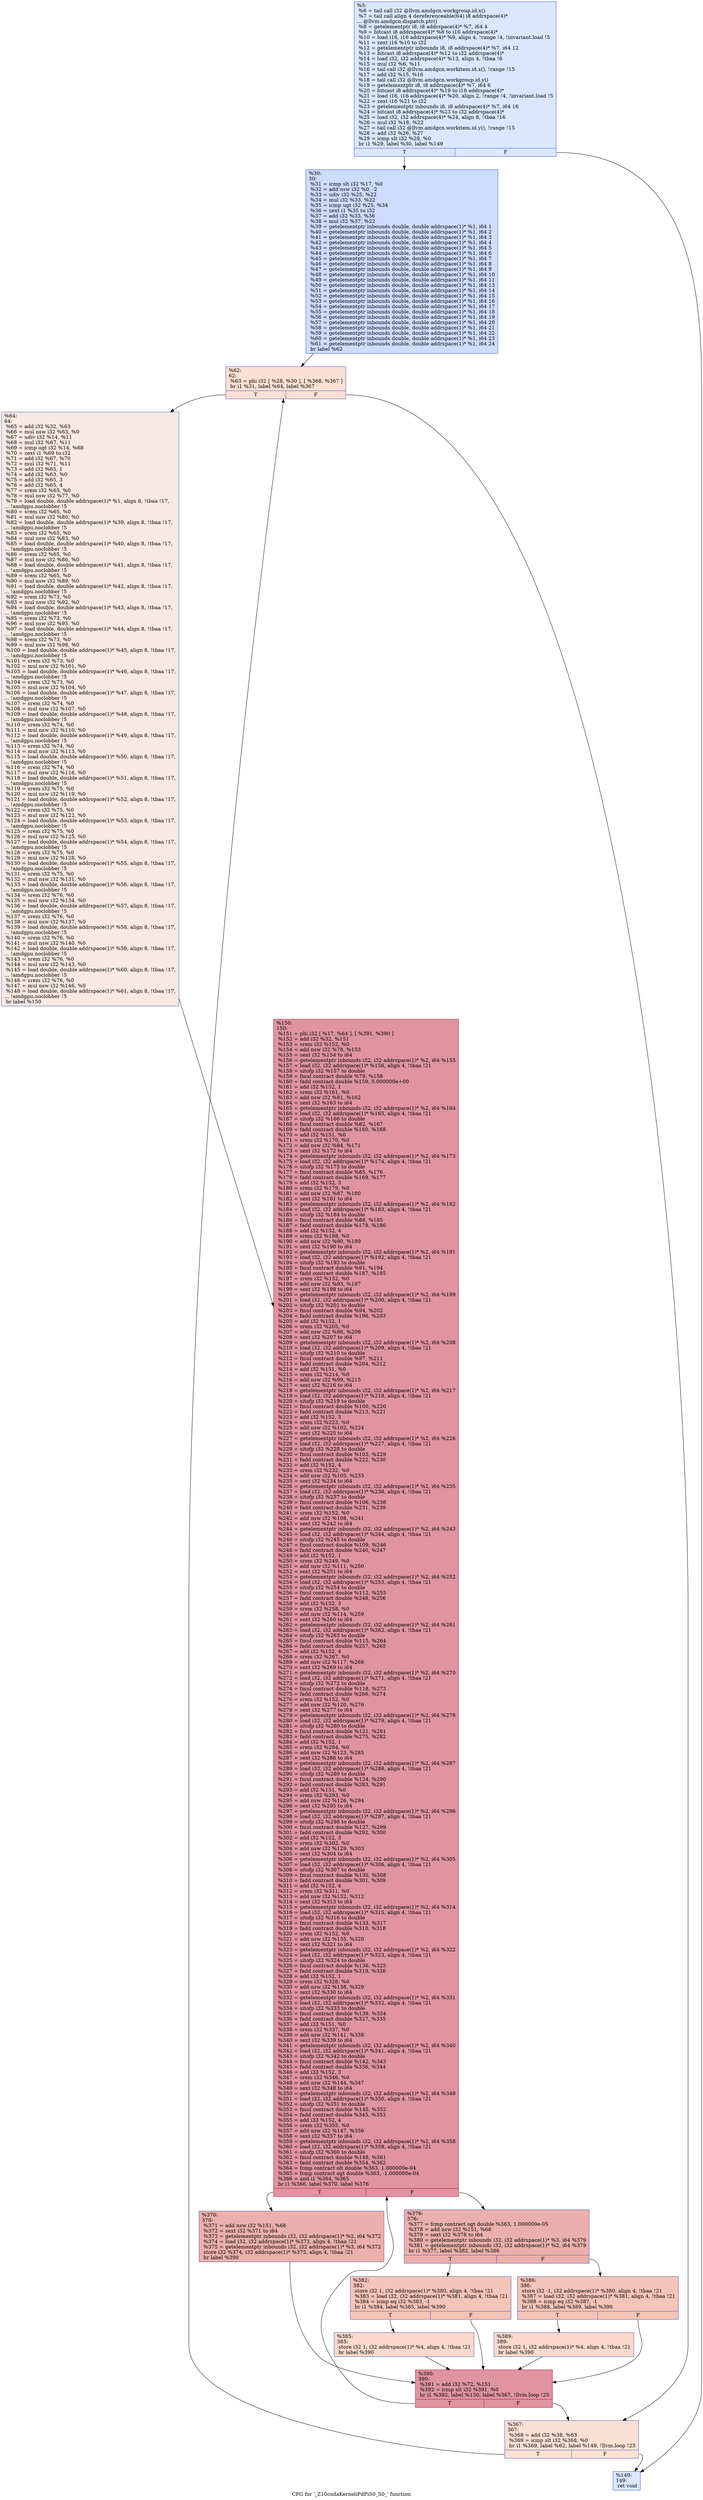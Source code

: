 digraph "CFG for '_Z10cudaKerneliPdPiS0_S0_' function" {
	label="CFG for '_Z10cudaKerneliPdPiS0_S0_' function";

	Node0x4dcf4b0 [shape=record,color="#3d50c3ff", style=filled, fillcolor="#abc8fd70",label="{%5:\l  %6 = tail call i32 @llvm.amdgcn.workgroup.id.x()\l  %7 = tail call align 4 dereferenceable(64) i8 addrspace(4)*\l... @llvm.amdgcn.dispatch.ptr()\l  %8 = getelementptr i8, i8 addrspace(4)* %7, i64 4\l  %9 = bitcast i8 addrspace(4)* %8 to i16 addrspace(4)*\l  %10 = load i16, i16 addrspace(4)* %9, align 4, !range !4, !invariant.load !5\l  %11 = zext i16 %10 to i32\l  %12 = getelementptr inbounds i8, i8 addrspace(4)* %7, i64 12\l  %13 = bitcast i8 addrspace(4)* %12 to i32 addrspace(4)*\l  %14 = load i32, i32 addrspace(4)* %13, align 4, !tbaa !6\l  %15 = mul i32 %6, %11\l  %16 = tail call i32 @llvm.amdgcn.workitem.id.x(), !range !15\l  %17 = add i32 %15, %16\l  %18 = tail call i32 @llvm.amdgcn.workgroup.id.y()\l  %19 = getelementptr i8, i8 addrspace(4)* %7, i64 6\l  %20 = bitcast i8 addrspace(4)* %19 to i16 addrspace(4)*\l  %21 = load i16, i16 addrspace(4)* %20, align 2, !range !4, !invariant.load !5\l  %22 = zext i16 %21 to i32\l  %23 = getelementptr inbounds i8, i8 addrspace(4)* %7, i64 16\l  %24 = bitcast i8 addrspace(4)* %23 to i32 addrspace(4)*\l  %25 = load i32, i32 addrspace(4)* %24, align 8, !tbaa !16\l  %26 = mul i32 %18, %22\l  %27 = tail call i32 @llvm.amdgcn.workitem.id.y(), !range !15\l  %28 = add i32 %26, %27\l  %29 = icmp slt i32 %28, %0\l  br i1 %29, label %30, label %149\l|{<s0>T|<s1>F}}"];
	Node0x4dcf4b0:s0 -> Node0x4dd3370;
	Node0x4dcf4b0:s1 -> Node0x4dd3400;
	Node0x4dd3370 [shape=record,color="#3d50c3ff", style=filled, fillcolor="#8fb1fe70",label="{%30:\l30:                                               \l  %31 = icmp slt i32 %17, %0\l  %32 = add nsw i32 %0, -2\l  %33 = udiv i32 %25, %22\l  %34 = mul i32 %33, %22\l  %35 = icmp ugt i32 %25, %34\l  %36 = zext i1 %35 to i32\l  %37 = add i32 %33, %36\l  %38 = mul i32 %37, %22\l  %39 = getelementptr inbounds double, double addrspace(1)* %1, i64 1\l  %40 = getelementptr inbounds double, double addrspace(1)* %1, i64 2\l  %41 = getelementptr inbounds double, double addrspace(1)* %1, i64 3\l  %42 = getelementptr inbounds double, double addrspace(1)* %1, i64 4\l  %43 = getelementptr inbounds double, double addrspace(1)* %1, i64 5\l  %44 = getelementptr inbounds double, double addrspace(1)* %1, i64 6\l  %45 = getelementptr inbounds double, double addrspace(1)* %1, i64 7\l  %46 = getelementptr inbounds double, double addrspace(1)* %1, i64 8\l  %47 = getelementptr inbounds double, double addrspace(1)* %1, i64 9\l  %48 = getelementptr inbounds double, double addrspace(1)* %1, i64 10\l  %49 = getelementptr inbounds double, double addrspace(1)* %1, i64 11\l  %50 = getelementptr inbounds double, double addrspace(1)* %1, i64 13\l  %51 = getelementptr inbounds double, double addrspace(1)* %1, i64 14\l  %52 = getelementptr inbounds double, double addrspace(1)* %1, i64 15\l  %53 = getelementptr inbounds double, double addrspace(1)* %1, i64 16\l  %54 = getelementptr inbounds double, double addrspace(1)* %1, i64 17\l  %55 = getelementptr inbounds double, double addrspace(1)* %1, i64 18\l  %56 = getelementptr inbounds double, double addrspace(1)* %1, i64 19\l  %57 = getelementptr inbounds double, double addrspace(1)* %1, i64 20\l  %58 = getelementptr inbounds double, double addrspace(1)* %1, i64 21\l  %59 = getelementptr inbounds double, double addrspace(1)* %1, i64 22\l  %60 = getelementptr inbounds double, double addrspace(1)* %1, i64 23\l  %61 = getelementptr inbounds double, double addrspace(1)* %1, i64 24\l  br label %62\l}"];
	Node0x4dd3370 -> Node0x4dd4d00;
	Node0x4dd4d00 [shape=record,color="#3d50c3ff", style=filled, fillcolor="#f7b99e70",label="{%62:\l62:                                               \l  %63 = phi i32 [ %28, %30 ], [ %368, %367 ]\l  br i1 %31, label %64, label %367\l|{<s0>T|<s1>F}}"];
	Node0x4dd4d00:s0 -> Node0x4dd4f30;
	Node0x4dd4d00:s1 -> Node0x4dd4df0;
	Node0x4dd4f30 [shape=record,color="#3d50c3ff", style=filled, fillcolor="#efcebd70",label="{%64:\l64:                                               \l  %65 = add i32 %32, %63\l  %66 = mul nsw i32 %63, %0\l  %67 = udiv i32 %14, %11\l  %68 = mul i32 %67, %11\l  %69 = icmp ugt i32 %14, %68\l  %70 = zext i1 %69 to i32\l  %71 = add i32 %67, %70\l  %72 = mul i32 %71, %11\l  %73 = add i32 %65, 1\l  %74 = add i32 %63, %0\l  %75 = add i32 %65, 3\l  %76 = add i32 %65, 4\l  %77 = srem i32 %65, %0\l  %78 = mul nsw i32 %77, %0\l  %79 = load double, double addrspace(1)* %1, align 8, !tbaa !17,\l... !amdgpu.noclobber !5\l  %80 = srem i32 %65, %0\l  %81 = mul nsw i32 %80, %0\l  %82 = load double, double addrspace(1)* %39, align 8, !tbaa !17,\l... !amdgpu.noclobber !5\l  %83 = srem i32 %65, %0\l  %84 = mul nsw i32 %83, %0\l  %85 = load double, double addrspace(1)* %40, align 8, !tbaa !17,\l... !amdgpu.noclobber !5\l  %86 = srem i32 %65, %0\l  %87 = mul nsw i32 %86, %0\l  %88 = load double, double addrspace(1)* %41, align 8, !tbaa !17,\l... !amdgpu.noclobber !5\l  %89 = srem i32 %65, %0\l  %90 = mul nsw i32 %89, %0\l  %91 = load double, double addrspace(1)* %42, align 8, !tbaa !17,\l... !amdgpu.noclobber !5\l  %92 = srem i32 %73, %0\l  %93 = mul nsw i32 %92, %0\l  %94 = load double, double addrspace(1)* %43, align 8, !tbaa !17,\l... !amdgpu.noclobber !5\l  %95 = srem i32 %73, %0\l  %96 = mul nsw i32 %95, %0\l  %97 = load double, double addrspace(1)* %44, align 8, !tbaa !17,\l... !amdgpu.noclobber !5\l  %98 = srem i32 %73, %0\l  %99 = mul nsw i32 %98, %0\l  %100 = load double, double addrspace(1)* %45, align 8, !tbaa !17,\l... !amdgpu.noclobber !5\l  %101 = srem i32 %73, %0\l  %102 = mul nsw i32 %101, %0\l  %103 = load double, double addrspace(1)* %46, align 8, !tbaa !17,\l... !amdgpu.noclobber !5\l  %104 = srem i32 %73, %0\l  %105 = mul nsw i32 %104, %0\l  %106 = load double, double addrspace(1)* %47, align 8, !tbaa !17,\l... !amdgpu.noclobber !5\l  %107 = srem i32 %74, %0\l  %108 = mul nsw i32 %107, %0\l  %109 = load double, double addrspace(1)* %48, align 8, !tbaa !17,\l... !amdgpu.noclobber !5\l  %110 = srem i32 %74, %0\l  %111 = mul nsw i32 %110, %0\l  %112 = load double, double addrspace(1)* %49, align 8, !tbaa !17,\l... !amdgpu.noclobber !5\l  %113 = srem i32 %74, %0\l  %114 = mul nsw i32 %113, %0\l  %115 = load double, double addrspace(1)* %50, align 8, !tbaa !17,\l... !amdgpu.noclobber !5\l  %116 = srem i32 %74, %0\l  %117 = mul nsw i32 %116, %0\l  %118 = load double, double addrspace(1)* %51, align 8, !tbaa !17,\l... !amdgpu.noclobber !5\l  %119 = srem i32 %75, %0\l  %120 = mul nsw i32 %119, %0\l  %121 = load double, double addrspace(1)* %52, align 8, !tbaa !17,\l... !amdgpu.noclobber !5\l  %122 = srem i32 %75, %0\l  %123 = mul nsw i32 %122, %0\l  %124 = load double, double addrspace(1)* %53, align 8, !tbaa !17,\l... !amdgpu.noclobber !5\l  %125 = srem i32 %75, %0\l  %126 = mul nsw i32 %125, %0\l  %127 = load double, double addrspace(1)* %54, align 8, !tbaa !17,\l... !amdgpu.noclobber !5\l  %128 = srem i32 %75, %0\l  %129 = mul nsw i32 %128, %0\l  %130 = load double, double addrspace(1)* %55, align 8, !tbaa !17,\l... !amdgpu.noclobber !5\l  %131 = srem i32 %75, %0\l  %132 = mul nsw i32 %131, %0\l  %133 = load double, double addrspace(1)* %56, align 8, !tbaa !17,\l... !amdgpu.noclobber !5\l  %134 = srem i32 %76, %0\l  %135 = mul nsw i32 %134, %0\l  %136 = load double, double addrspace(1)* %57, align 8, !tbaa !17,\l... !amdgpu.noclobber !5\l  %137 = srem i32 %76, %0\l  %138 = mul nsw i32 %137, %0\l  %139 = load double, double addrspace(1)* %58, align 8, !tbaa !17,\l... !amdgpu.noclobber !5\l  %140 = srem i32 %76, %0\l  %141 = mul nsw i32 %140, %0\l  %142 = load double, double addrspace(1)* %59, align 8, !tbaa !17,\l... !amdgpu.noclobber !5\l  %143 = srem i32 %76, %0\l  %144 = mul nsw i32 %143, %0\l  %145 = load double, double addrspace(1)* %60, align 8, !tbaa !17,\l... !amdgpu.noclobber !5\l  %146 = srem i32 %76, %0\l  %147 = mul nsw i32 %146, %0\l  %148 = load double, double addrspace(1)* %61, align 8, !tbaa !17,\l... !amdgpu.noclobber !5\l  br label %150\l}"];
	Node0x4dd4f30 -> Node0x4dd90b0;
	Node0x4dd3400 [shape=record,color="#3d50c3ff", style=filled, fillcolor="#abc8fd70",label="{%149:\l149:                                              \l  ret void\l}"];
	Node0x4dd90b0 [shape=record,color="#b70d28ff", style=filled, fillcolor="#b70d2870",label="{%150:\l150:                                              \l  %151 = phi i32 [ %17, %64 ], [ %391, %390 ]\l  %152 = add i32 %32, %151\l  %153 = srem i32 %152, %0\l  %154 = add nsw i32 %78, %153\l  %155 = sext i32 %154 to i64\l  %156 = getelementptr inbounds i32, i32 addrspace(1)* %2, i64 %155\l  %157 = load i32, i32 addrspace(1)* %156, align 4, !tbaa !21\l  %158 = sitofp i32 %157 to double\l  %159 = fmul contract double %79, %158\l  %160 = fadd contract double %159, 0.000000e+00\l  %161 = add i32 %152, 1\l  %162 = srem i32 %161, %0\l  %163 = add nsw i32 %81, %162\l  %164 = sext i32 %163 to i64\l  %165 = getelementptr inbounds i32, i32 addrspace(1)* %2, i64 %164\l  %166 = load i32, i32 addrspace(1)* %165, align 4, !tbaa !21\l  %167 = sitofp i32 %166 to double\l  %168 = fmul contract double %82, %167\l  %169 = fadd contract double %160, %168\l  %170 = add i32 %151, %0\l  %171 = srem i32 %170, %0\l  %172 = add nsw i32 %84, %171\l  %173 = sext i32 %172 to i64\l  %174 = getelementptr inbounds i32, i32 addrspace(1)* %2, i64 %173\l  %175 = load i32, i32 addrspace(1)* %174, align 4, !tbaa !21\l  %176 = sitofp i32 %175 to double\l  %177 = fmul contract double %85, %176\l  %178 = fadd contract double %169, %177\l  %179 = add i32 %152, 3\l  %180 = srem i32 %179, %0\l  %181 = add nsw i32 %87, %180\l  %182 = sext i32 %181 to i64\l  %183 = getelementptr inbounds i32, i32 addrspace(1)* %2, i64 %182\l  %184 = load i32, i32 addrspace(1)* %183, align 4, !tbaa !21\l  %185 = sitofp i32 %184 to double\l  %186 = fmul contract double %88, %185\l  %187 = fadd contract double %178, %186\l  %188 = add i32 %152, 4\l  %189 = srem i32 %188, %0\l  %190 = add nsw i32 %90, %189\l  %191 = sext i32 %190 to i64\l  %192 = getelementptr inbounds i32, i32 addrspace(1)* %2, i64 %191\l  %193 = load i32, i32 addrspace(1)* %192, align 4, !tbaa !21\l  %194 = sitofp i32 %193 to double\l  %195 = fmul contract double %91, %194\l  %196 = fadd contract double %187, %195\l  %197 = srem i32 %152, %0\l  %198 = add nsw i32 %93, %197\l  %199 = sext i32 %198 to i64\l  %200 = getelementptr inbounds i32, i32 addrspace(1)* %2, i64 %199\l  %201 = load i32, i32 addrspace(1)* %200, align 4, !tbaa !21\l  %202 = sitofp i32 %201 to double\l  %203 = fmul contract double %94, %202\l  %204 = fadd contract double %196, %203\l  %205 = add i32 %152, 1\l  %206 = srem i32 %205, %0\l  %207 = add nsw i32 %96, %206\l  %208 = sext i32 %207 to i64\l  %209 = getelementptr inbounds i32, i32 addrspace(1)* %2, i64 %208\l  %210 = load i32, i32 addrspace(1)* %209, align 4, !tbaa !21\l  %211 = sitofp i32 %210 to double\l  %212 = fmul contract double %97, %211\l  %213 = fadd contract double %204, %212\l  %214 = add i32 %151, %0\l  %215 = srem i32 %214, %0\l  %216 = add nsw i32 %99, %215\l  %217 = sext i32 %216 to i64\l  %218 = getelementptr inbounds i32, i32 addrspace(1)* %2, i64 %217\l  %219 = load i32, i32 addrspace(1)* %218, align 4, !tbaa !21\l  %220 = sitofp i32 %219 to double\l  %221 = fmul contract double %100, %220\l  %222 = fadd contract double %213, %221\l  %223 = add i32 %152, 3\l  %224 = srem i32 %223, %0\l  %225 = add nsw i32 %102, %224\l  %226 = sext i32 %225 to i64\l  %227 = getelementptr inbounds i32, i32 addrspace(1)* %2, i64 %226\l  %228 = load i32, i32 addrspace(1)* %227, align 4, !tbaa !21\l  %229 = sitofp i32 %228 to double\l  %230 = fmul contract double %103, %229\l  %231 = fadd contract double %222, %230\l  %232 = add i32 %152, 4\l  %233 = srem i32 %232, %0\l  %234 = add nsw i32 %105, %233\l  %235 = sext i32 %234 to i64\l  %236 = getelementptr inbounds i32, i32 addrspace(1)* %2, i64 %235\l  %237 = load i32, i32 addrspace(1)* %236, align 4, !tbaa !21\l  %238 = sitofp i32 %237 to double\l  %239 = fmul contract double %106, %238\l  %240 = fadd contract double %231, %239\l  %241 = srem i32 %152, %0\l  %242 = add nsw i32 %108, %241\l  %243 = sext i32 %242 to i64\l  %244 = getelementptr inbounds i32, i32 addrspace(1)* %2, i64 %243\l  %245 = load i32, i32 addrspace(1)* %244, align 4, !tbaa !21\l  %246 = sitofp i32 %245 to double\l  %247 = fmul contract double %109, %246\l  %248 = fadd contract double %240, %247\l  %249 = add i32 %152, 1\l  %250 = srem i32 %249, %0\l  %251 = add nsw i32 %111, %250\l  %252 = sext i32 %251 to i64\l  %253 = getelementptr inbounds i32, i32 addrspace(1)* %2, i64 %252\l  %254 = load i32, i32 addrspace(1)* %253, align 4, !tbaa !21\l  %255 = sitofp i32 %254 to double\l  %256 = fmul contract double %112, %255\l  %257 = fadd contract double %248, %256\l  %258 = add i32 %152, 3\l  %259 = srem i32 %258, %0\l  %260 = add nsw i32 %114, %259\l  %261 = sext i32 %260 to i64\l  %262 = getelementptr inbounds i32, i32 addrspace(1)* %2, i64 %261\l  %263 = load i32, i32 addrspace(1)* %262, align 4, !tbaa !21\l  %264 = sitofp i32 %263 to double\l  %265 = fmul contract double %115, %264\l  %266 = fadd contract double %257, %265\l  %267 = add i32 %152, 4\l  %268 = srem i32 %267, %0\l  %269 = add nsw i32 %117, %268\l  %270 = sext i32 %269 to i64\l  %271 = getelementptr inbounds i32, i32 addrspace(1)* %2, i64 %270\l  %272 = load i32, i32 addrspace(1)* %271, align 4, !tbaa !21\l  %273 = sitofp i32 %272 to double\l  %274 = fmul contract double %118, %273\l  %275 = fadd contract double %266, %274\l  %276 = srem i32 %152, %0\l  %277 = add nsw i32 %120, %276\l  %278 = sext i32 %277 to i64\l  %279 = getelementptr inbounds i32, i32 addrspace(1)* %2, i64 %278\l  %280 = load i32, i32 addrspace(1)* %279, align 4, !tbaa !21\l  %281 = sitofp i32 %280 to double\l  %282 = fmul contract double %121, %281\l  %283 = fadd contract double %275, %282\l  %284 = add i32 %152, 1\l  %285 = srem i32 %284, %0\l  %286 = add nsw i32 %123, %285\l  %287 = sext i32 %286 to i64\l  %288 = getelementptr inbounds i32, i32 addrspace(1)* %2, i64 %287\l  %289 = load i32, i32 addrspace(1)* %288, align 4, !tbaa !21\l  %290 = sitofp i32 %289 to double\l  %291 = fmul contract double %124, %290\l  %292 = fadd contract double %283, %291\l  %293 = add i32 %151, %0\l  %294 = srem i32 %293, %0\l  %295 = add nsw i32 %126, %294\l  %296 = sext i32 %295 to i64\l  %297 = getelementptr inbounds i32, i32 addrspace(1)* %2, i64 %296\l  %298 = load i32, i32 addrspace(1)* %297, align 4, !tbaa !21\l  %299 = sitofp i32 %298 to double\l  %300 = fmul contract double %127, %299\l  %301 = fadd contract double %292, %300\l  %302 = add i32 %152, 3\l  %303 = srem i32 %302, %0\l  %304 = add nsw i32 %129, %303\l  %305 = sext i32 %304 to i64\l  %306 = getelementptr inbounds i32, i32 addrspace(1)* %2, i64 %305\l  %307 = load i32, i32 addrspace(1)* %306, align 4, !tbaa !21\l  %308 = sitofp i32 %307 to double\l  %309 = fmul contract double %130, %308\l  %310 = fadd contract double %301, %309\l  %311 = add i32 %152, 4\l  %312 = srem i32 %311, %0\l  %313 = add nsw i32 %132, %312\l  %314 = sext i32 %313 to i64\l  %315 = getelementptr inbounds i32, i32 addrspace(1)* %2, i64 %314\l  %316 = load i32, i32 addrspace(1)* %315, align 4, !tbaa !21\l  %317 = sitofp i32 %316 to double\l  %318 = fmul contract double %133, %317\l  %319 = fadd contract double %310, %318\l  %320 = srem i32 %152, %0\l  %321 = add nsw i32 %135, %320\l  %322 = sext i32 %321 to i64\l  %323 = getelementptr inbounds i32, i32 addrspace(1)* %2, i64 %322\l  %324 = load i32, i32 addrspace(1)* %323, align 4, !tbaa !21\l  %325 = sitofp i32 %324 to double\l  %326 = fmul contract double %136, %325\l  %327 = fadd contract double %319, %326\l  %328 = add i32 %152, 1\l  %329 = srem i32 %328, %0\l  %330 = add nsw i32 %138, %329\l  %331 = sext i32 %330 to i64\l  %332 = getelementptr inbounds i32, i32 addrspace(1)* %2, i64 %331\l  %333 = load i32, i32 addrspace(1)* %332, align 4, !tbaa !21\l  %334 = sitofp i32 %333 to double\l  %335 = fmul contract double %139, %334\l  %336 = fadd contract double %327, %335\l  %337 = add i32 %151, %0\l  %338 = srem i32 %337, %0\l  %339 = add nsw i32 %141, %338\l  %340 = sext i32 %339 to i64\l  %341 = getelementptr inbounds i32, i32 addrspace(1)* %2, i64 %340\l  %342 = load i32, i32 addrspace(1)* %341, align 4, !tbaa !21\l  %343 = sitofp i32 %342 to double\l  %344 = fmul contract double %142, %343\l  %345 = fadd contract double %336, %344\l  %346 = add i32 %152, 3\l  %347 = srem i32 %346, %0\l  %348 = add nsw i32 %144, %347\l  %349 = sext i32 %348 to i64\l  %350 = getelementptr inbounds i32, i32 addrspace(1)* %2, i64 %349\l  %351 = load i32, i32 addrspace(1)* %350, align 4, !tbaa !21\l  %352 = sitofp i32 %351 to double\l  %353 = fmul contract double %145, %352\l  %354 = fadd contract double %345, %353\l  %355 = add i32 %152, 4\l  %356 = srem i32 %355, %0\l  %357 = add nsw i32 %147, %356\l  %358 = sext i32 %357 to i64\l  %359 = getelementptr inbounds i32, i32 addrspace(1)* %2, i64 %358\l  %360 = load i32, i32 addrspace(1)* %359, align 4, !tbaa !21\l  %361 = sitofp i32 %360 to double\l  %362 = fmul contract double %148, %361\l  %363 = fadd contract double %354, %362\l  %364 = fcmp contract olt double %363, 1.000000e-04\l  %365 = fcmp contract ogt double %363, -1.000000e-04\l  %366 = and i1 %364, %365\l  br i1 %366, label %370, label %376\l|{<s0>T|<s1>F}}"];
	Node0x4dd90b0:s0 -> Node0x4de28e0;
	Node0x4dd90b0:s1 -> Node0x4de2970;
	Node0x4dd4df0 [shape=record,color="#3d50c3ff", style=filled, fillcolor="#f7b99e70",label="{%367:\l367:                                              \l  %368 = add i32 %38, %63\l  %369 = icmp slt i32 %368, %0\l  br i1 %369, label %62, label %149, !llvm.loop !23\l|{<s0>T|<s1>F}}"];
	Node0x4dd4df0:s0 -> Node0x4dd4d00;
	Node0x4dd4df0:s1 -> Node0x4dd3400;
	Node0x4de28e0 [shape=record,color="#3d50c3ff", style=filled, fillcolor="#d24b4070",label="{%370:\l370:                                              \l  %371 = add nsw i32 %151, %66\l  %372 = sext i32 %371 to i64\l  %373 = getelementptr inbounds i32, i32 addrspace(1)* %2, i64 %372\l  %374 = load i32, i32 addrspace(1)* %373, align 4, !tbaa !21\l  %375 = getelementptr inbounds i32, i32 addrspace(1)* %3, i64 %372\l  store i32 %374, i32 addrspace(1)* %375, align 4, !tbaa !21\l  br label %390\l}"];
	Node0x4de28e0 -> Node0x4dd9200;
	Node0x4de2970 [shape=record,color="#3d50c3ff", style=filled, fillcolor="#d24b4070",label="{%376:\l376:                                              \l  %377 = fcmp contract ogt double %363, 1.000000e-05\l  %378 = add nsw i32 %151, %66\l  %379 = sext i32 %378 to i64\l  %380 = getelementptr inbounds i32, i32 addrspace(1)* %3, i64 %379\l  %381 = getelementptr inbounds i32, i32 addrspace(1)* %2, i64 %379\l  br i1 %377, label %382, label %386\l|{<s0>T|<s1>F}}"];
	Node0x4de2970:s0 -> Node0x4de33c0;
	Node0x4de2970:s1 -> Node0x4de3410;
	Node0x4de33c0 [shape=record,color="#3d50c3ff", style=filled, fillcolor="#e97a5f70",label="{%382:\l382:                                              \l  store i32 1, i32 addrspace(1)* %380, align 4, !tbaa !21\l  %383 = load i32, i32 addrspace(1)* %381, align 4, !tbaa !21\l  %384 = icmp eq i32 %383, -1\l  br i1 %384, label %385, label %390\l|{<s0>T|<s1>F}}"];
	Node0x4de33c0:s0 -> Node0x4de36e0;
	Node0x4de33c0:s1 -> Node0x4dd9200;
	Node0x4de36e0 [shape=record,color="#3d50c3ff", style=filled, fillcolor="#f7a88970",label="{%385:\l385:                                              \l  store i32 1, i32 addrspace(1)* %4, align 4, !tbaa !21\l  br label %390\l}"];
	Node0x4de36e0 -> Node0x4dd9200;
	Node0x4de3410 [shape=record,color="#3d50c3ff", style=filled, fillcolor="#e97a5f70",label="{%386:\l386:                                              \l  store i32 -1, i32 addrspace(1)* %380, align 4, !tbaa !21\l  %387 = load i32, i32 addrspace(1)* %381, align 4, !tbaa !21\l  %388 = icmp eq i32 %387, -1\l  br i1 %388, label %389, label %390\l|{<s0>T|<s1>F}}"];
	Node0x4de3410:s0 -> Node0x4de3a70;
	Node0x4de3410:s1 -> Node0x4dd9200;
	Node0x4de3a70 [shape=record,color="#3d50c3ff", style=filled, fillcolor="#f7a88970",label="{%389:\l389:                                              \l  store i32 1, i32 addrspace(1)* %4, align 4, !tbaa !21\l  br label %390\l}"];
	Node0x4de3a70 -> Node0x4dd9200;
	Node0x4dd9200 [shape=record,color="#b70d28ff", style=filled, fillcolor="#b70d2870",label="{%390:\l390:                                              \l  %391 = add i32 %72, %151\l  %392 = icmp slt i32 %391, %0\l  br i1 %392, label %150, label %367, !llvm.loop !25\l|{<s0>T|<s1>F}}"];
	Node0x4dd9200:s0 -> Node0x4dd90b0;
	Node0x4dd9200:s1 -> Node0x4dd4df0;
}
